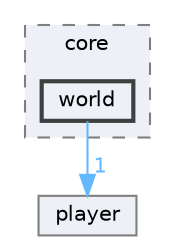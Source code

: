 digraph "techstorm/core/world"
{
 // LATEX_PDF_SIZE
  bgcolor="transparent";
  edge [fontname=Helvetica,fontsize=10,labelfontname=Helvetica,labelfontsize=10];
  node [fontname=Helvetica,fontsize=10,shape=box,height=0.2,width=0.4];
  compound=true
  subgraph clusterdir_cf837ce2acd7da7bca021b6616dd34cf {
    graph [ bgcolor="#edf0f7", pencolor="grey50", label="core", fontname=Helvetica,fontsize=10 style="filled,dashed", URL="dir_cf837ce2acd7da7bca021b6616dd34cf.html",tooltip=""]
  dir_000c9fb77070f1c6cc1b572c029c25eb [label="world", fillcolor="#edf0f7", color="grey25", style="filled,bold", URL="dir_000c9fb77070f1c6cc1b572c029c25eb.html",tooltip=""];
  }
  dir_e1b7c65f7e48ba40f74efedb6994f227 [label="player", fillcolor="#edf0f7", color="grey50", style="filled", URL="dir_e1b7c65f7e48ba40f74efedb6994f227.html",tooltip=""];
  dir_000c9fb77070f1c6cc1b572c029c25eb->dir_e1b7c65f7e48ba40f74efedb6994f227 [headlabel="1", labeldistance=1.5 headhref="dir_000146_000087.html" href="dir_000146_000087.html" color="steelblue1" fontcolor="steelblue1"];
}
